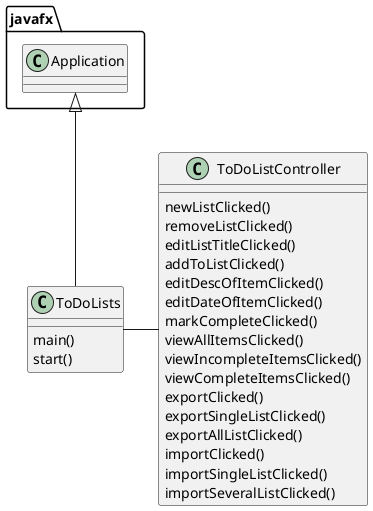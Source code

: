 @startuml
'https://plantuml.com/sequence-diagram


class ToDoLists
{
    main()
    start()
}

class ToDoListController
{
    newListClicked()
    removeListClicked()
    editListTitleClicked()
    addToListClicked()
    editDescOfItemClicked()
    editDateOfItemClicked()
    markCompleteClicked()
    viewAllItemsClicked()
    viewIncompleteItemsClicked()
    viewCompleteItemsClicked()
    exportClicked()
    exportSingleListClicked()
    exportAllListClicked()
    importClicked()
    importSingleListClicked()
    importSeveralListClicked()
}

javafx.Application <|-- ToDoLists
ToDoLists - ToDoListController

@enduml